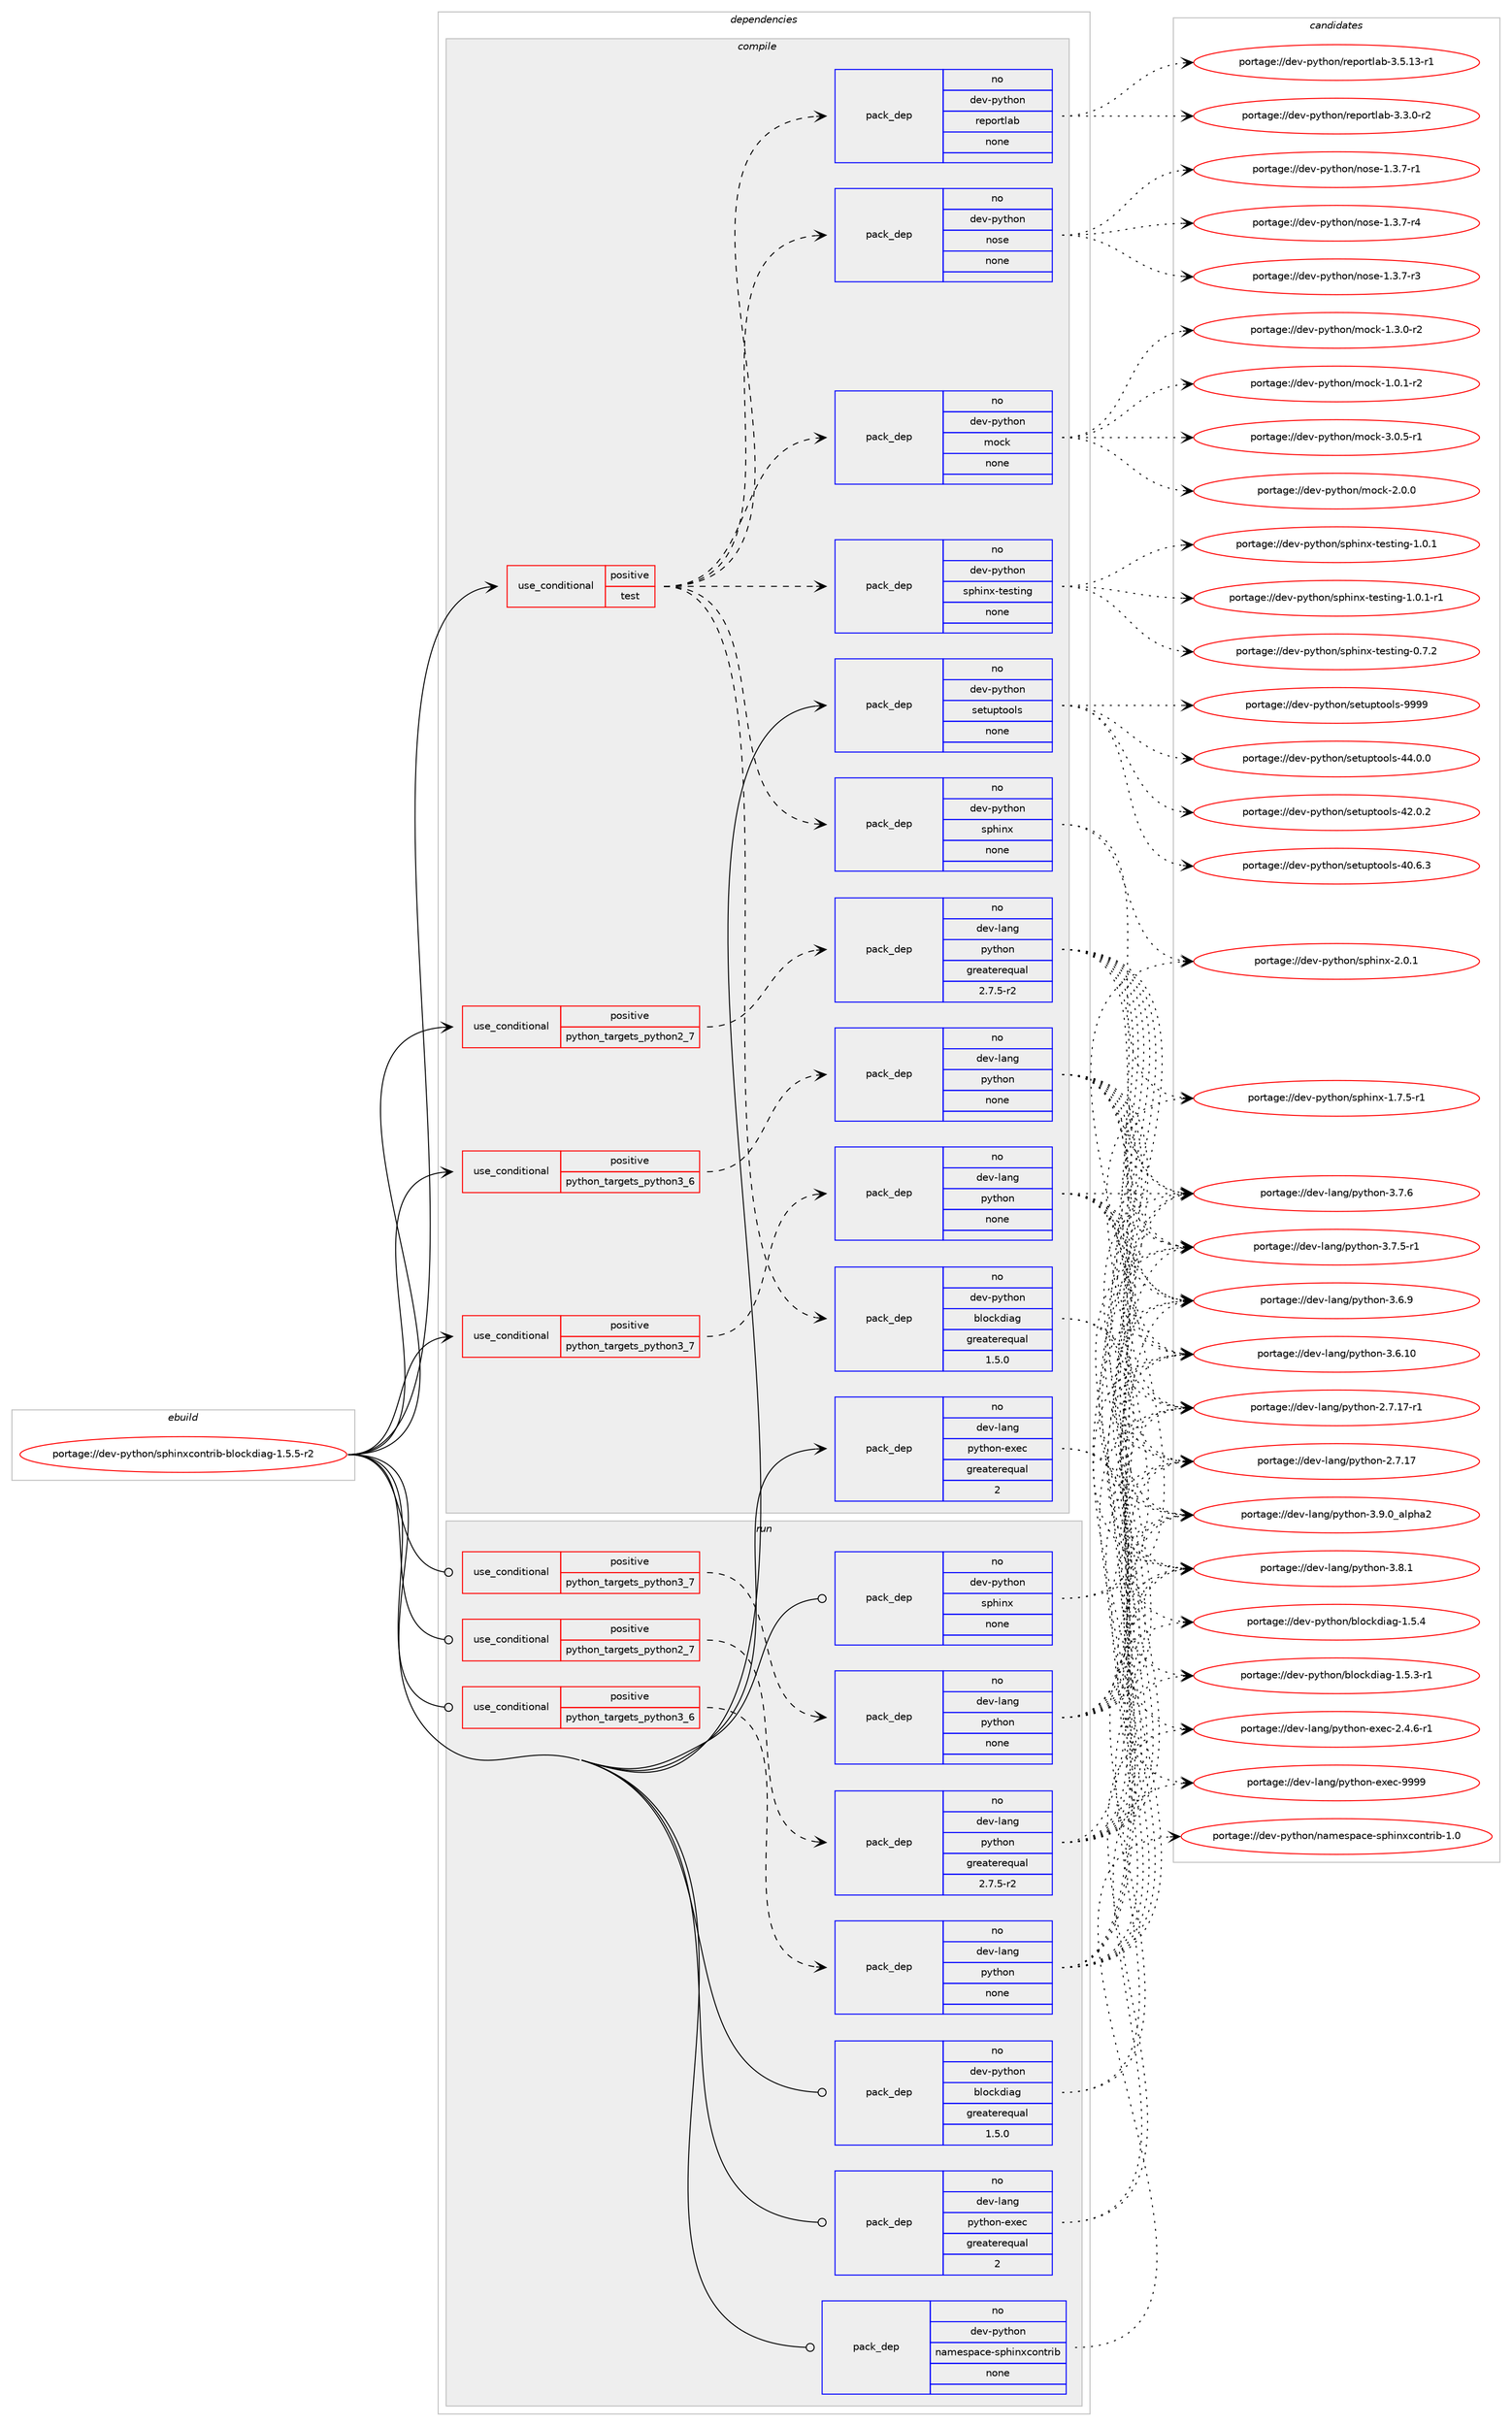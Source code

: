 digraph prolog {

# *************
# Graph options
# *************

newrank=true;
concentrate=true;
compound=true;
graph [rankdir=LR,fontname=Helvetica,fontsize=10,ranksep=1.5];#, ranksep=2.5, nodesep=0.2];
edge  [arrowhead=vee];
node  [fontname=Helvetica,fontsize=10];

# **********
# The ebuild
# **********

subgraph cluster_leftcol {
color=gray;
label=<<i>ebuild</i>>;
id [label="portage://dev-python/sphinxcontrib-blockdiag-1.5.5-r2", color=red, width=4, href="../dev-python/sphinxcontrib-blockdiag-1.5.5-r2.svg"];
}

# ****************
# The dependencies
# ****************

subgraph cluster_midcol {
color=gray;
label=<<i>dependencies</i>>;
subgraph cluster_compile {
fillcolor="#eeeeee";
style=filled;
label=<<i>compile</i>>;
subgraph cond105606 {
dependency424709 [label=<<TABLE BORDER="0" CELLBORDER="1" CELLSPACING="0" CELLPADDING="4"><TR><TD ROWSPAN="3" CELLPADDING="10">use_conditional</TD></TR><TR><TD>positive</TD></TR><TR><TD>python_targets_python2_7</TD></TR></TABLE>>, shape=none, color=red];
subgraph pack314205 {
dependency424710 [label=<<TABLE BORDER="0" CELLBORDER="1" CELLSPACING="0" CELLPADDING="4" WIDTH="220"><TR><TD ROWSPAN="6" CELLPADDING="30">pack_dep</TD></TR><TR><TD WIDTH="110">no</TD></TR><TR><TD>dev-lang</TD></TR><TR><TD>python</TD></TR><TR><TD>greaterequal</TD></TR><TR><TD>2.7.5-r2</TD></TR></TABLE>>, shape=none, color=blue];
}
dependency424709:e -> dependency424710:w [weight=20,style="dashed",arrowhead="vee"];
}
id:e -> dependency424709:w [weight=20,style="solid",arrowhead="vee"];
subgraph cond105607 {
dependency424711 [label=<<TABLE BORDER="0" CELLBORDER="1" CELLSPACING="0" CELLPADDING="4"><TR><TD ROWSPAN="3" CELLPADDING="10">use_conditional</TD></TR><TR><TD>positive</TD></TR><TR><TD>python_targets_python3_6</TD></TR></TABLE>>, shape=none, color=red];
subgraph pack314206 {
dependency424712 [label=<<TABLE BORDER="0" CELLBORDER="1" CELLSPACING="0" CELLPADDING="4" WIDTH="220"><TR><TD ROWSPAN="6" CELLPADDING="30">pack_dep</TD></TR><TR><TD WIDTH="110">no</TD></TR><TR><TD>dev-lang</TD></TR><TR><TD>python</TD></TR><TR><TD>none</TD></TR><TR><TD></TD></TR></TABLE>>, shape=none, color=blue];
}
dependency424711:e -> dependency424712:w [weight=20,style="dashed",arrowhead="vee"];
}
id:e -> dependency424711:w [weight=20,style="solid",arrowhead="vee"];
subgraph cond105608 {
dependency424713 [label=<<TABLE BORDER="0" CELLBORDER="1" CELLSPACING="0" CELLPADDING="4"><TR><TD ROWSPAN="3" CELLPADDING="10">use_conditional</TD></TR><TR><TD>positive</TD></TR><TR><TD>python_targets_python3_7</TD></TR></TABLE>>, shape=none, color=red];
subgraph pack314207 {
dependency424714 [label=<<TABLE BORDER="0" CELLBORDER="1" CELLSPACING="0" CELLPADDING="4" WIDTH="220"><TR><TD ROWSPAN="6" CELLPADDING="30">pack_dep</TD></TR><TR><TD WIDTH="110">no</TD></TR><TR><TD>dev-lang</TD></TR><TR><TD>python</TD></TR><TR><TD>none</TD></TR><TR><TD></TD></TR></TABLE>>, shape=none, color=blue];
}
dependency424713:e -> dependency424714:w [weight=20,style="dashed",arrowhead="vee"];
}
id:e -> dependency424713:w [weight=20,style="solid",arrowhead="vee"];
subgraph cond105609 {
dependency424715 [label=<<TABLE BORDER="0" CELLBORDER="1" CELLSPACING="0" CELLPADDING="4"><TR><TD ROWSPAN="3" CELLPADDING="10">use_conditional</TD></TR><TR><TD>positive</TD></TR><TR><TD>test</TD></TR></TABLE>>, shape=none, color=red];
subgraph pack314208 {
dependency424716 [label=<<TABLE BORDER="0" CELLBORDER="1" CELLSPACING="0" CELLPADDING="4" WIDTH="220"><TR><TD ROWSPAN="6" CELLPADDING="30">pack_dep</TD></TR><TR><TD WIDTH="110">no</TD></TR><TR><TD>dev-python</TD></TR><TR><TD>sphinx</TD></TR><TR><TD>none</TD></TR><TR><TD></TD></TR></TABLE>>, shape=none, color=blue];
}
dependency424715:e -> dependency424716:w [weight=20,style="dashed",arrowhead="vee"];
subgraph pack314209 {
dependency424717 [label=<<TABLE BORDER="0" CELLBORDER="1" CELLSPACING="0" CELLPADDING="4" WIDTH="220"><TR><TD ROWSPAN="6" CELLPADDING="30">pack_dep</TD></TR><TR><TD WIDTH="110">no</TD></TR><TR><TD>dev-python</TD></TR><TR><TD>blockdiag</TD></TR><TR><TD>greaterequal</TD></TR><TR><TD>1.5.0</TD></TR></TABLE>>, shape=none, color=blue];
}
dependency424715:e -> dependency424717:w [weight=20,style="dashed",arrowhead="vee"];
subgraph pack314210 {
dependency424718 [label=<<TABLE BORDER="0" CELLBORDER="1" CELLSPACING="0" CELLPADDING="4" WIDTH="220"><TR><TD ROWSPAN="6" CELLPADDING="30">pack_dep</TD></TR><TR><TD WIDTH="110">no</TD></TR><TR><TD>dev-python</TD></TR><TR><TD>mock</TD></TR><TR><TD>none</TD></TR><TR><TD></TD></TR></TABLE>>, shape=none, color=blue];
}
dependency424715:e -> dependency424718:w [weight=20,style="dashed",arrowhead="vee"];
subgraph pack314211 {
dependency424719 [label=<<TABLE BORDER="0" CELLBORDER="1" CELLSPACING="0" CELLPADDING="4" WIDTH="220"><TR><TD ROWSPAN="6" CELLPADDING="30">pack_dep</TD></TR><TR><TD WIDTH="110">no</TD></TR><TR><TD>dev-python</TD></TR><TR><TD>nose</TD></TR><TR><TD>none</TD></TR><TR><TD></TD></TR></TABLE>>, shape=none, color=blue];
}
dependency424715:e -> dependency424719:w [weight=20,style="dashed",arrowhead="vee"];
subgraph pack314212 {
dependency424720 [label=<<TABLE BORDER="0" CELLBORDER="1" CELLSPACING="0" CELLPADDING="4" WIDTH="220"><TR><TD ROWSPAN="6" CELLPADDING="30">pack_dep</TD></TR><TR><TD WIDTH="110">no</TD></TR><TR><TD>dev-python</TD></TR><TR><TD>reportlab</TD></TR><TR><TD>none</TD></TR><TR><TD></TD></TR></TABLE>>, shape=none, color=blue];
}
dependency424715:e -> dependency424720:w [weight=20,style="dashed",arrowhead="vee"];
subgraph pack314213 {
dependency424721 [label=<<TABLE BORDER="0" CELLBORDER="1" CELLSPACING="0" CELLPADDING="4" WIDTH="220"><TR><TD ROWSPAN="6" CELLPADDING="30">pack_dep</TD></TR><TR><TD WIDTH="110">no</TD></TR><TR><TD>dev-python</TD></TR><TR><TD>sphinx-testing</TD></TR><TR><TD>none</TD></TR><TR><TD></TD></TR></TABLE>>, shape=none, color=blue];
}
dependency424715:e -> dependency424721:w [weight=20,style="dashed",arrowhead="vee"];
}
id:e -> dependency424715:w [weight=20,style="solid",arrowhead="vee"];
subgraph pack314214 {
dependency424722 [label=<<TABLE BORDER="0" CELLBORDER="1" CELLSPACING="0" CELLPADDING="4" WIDTH="220"><TR><TD ROWSPAN="6" CELLPADDING="30">pack_dep</TD></TR><TR><TD WIDTH="110">no</TD></TR><TR><TD>dev-lang</TD></TR><TR><TD>python-exec</TD></TR><TR><TD>greaterequal</TD></TR><TR><TD>2</TD></TR></TABLE>>, shape=none, color=blue];
}
id:e -> dependency424722:w [weight=20,style="solid",arrowhead="vee"];
subgraph pack314215 {
dependency424723 [label=<<TABLE BORDER="0" CELLBORDER="1" CELLSPACING="0" CELLPADDING="4" WIDTH="220"><TR><TD ROWSPAN="6" CELLPADDING="30">pack_dep</TD></TR><TR><TD WIDTH="110">no</TD></TR><TR><TD>dev-python</TD></TR><TR><TD>setuptools</TD></TR><TR><TD>none</TD></TR><TR><TD></TD></TR></TABLE>>, shape=none, color=blue];
}
id:e -> dependency424723:w [weight=20,style="solid",arrowhead="vee"];
}
subgraph cluster_compileandrun {
fillcolor="#eeeeee";
style=filled;
label=<<i>compile and run</i>>;
}
subgraph cluster_run {
fillcolor="#eeeeee";
style=filled;
label=<<i>run</i>>;
subgraph cond105610 {
dependency424724 [label=<<TABLE BORDER="0" CELLBORDER="1" CELLSPACING="0" CELLPADDING="4"><TR><TD ROWSPAN="3" CELLPADDING="10">use_conditional</TD></TR><TR><TD>positive</TD></TR><TR><TD>python_targets_python2_7</TD></TR></TABLE>>, shape=none, color=red];
subgraph pack314216 {
dependency424725 [label=<<TABLE BORDER="0" CELLBORDER="1" CELLSPACING="0" CELLPADDING="4" WIDTH="220"><TR><TD ROWSPAN="6" CELLPADDING="30">pack_dep</TD></TR><TR><TD WIDTH="110">no</TD></TR><TR><TD>dev-lang</TD></TR><TR><TD>python</TD></TR><TR><TD>greaterequal</TD></TR><TR><TD>2.7.5-r2</TD></TR></TABLE>>, shape=none, color=blue];
}
dependency424724:e -> dependency424725:w [weight=20,style="dashed",arrowhead="vee"];
}
id:e -> dependency424724:w [weight=20,style="solid",arrowhead="odot"];
subgraph cond105611 {
dependency424726 [label=<<TABLE BORDER="0" CELLBORDER="1" CELLSPACING="0" CELLPADDING="4"><TR><TD ROWSPAN="3" CELLPADDING="10">use_conditional</TD></TR><TR><TD>positive</TD></TR><TR><TD>python_targets_python3_6</TD></TR></TABLE>>, shape=none, color=red];
subgraph pack314217 {
dependency424727 [label=<<TABLE BORDER="0" CELLBORDER="1" CELLSPACING="0" CELLPADDING="4" WIDTH="220"><TR><TD ROWSPAN="6" CELLPADDING="30">pack_dep</TD></TR><TR><TD WIDTH="110">no</TD></TR><TR><TD>dev-lang</TD></TR><TR><TD>python</TD></TR><TR><TD>none</TD></TR><TR><TD></TD></TR></TABLE>>, shape=none, color=blue];
}
dependency424726:e -> dependency424727:w [weight=20,style="dashed",arrowhead="vee"];
}
id:e -> dependency424726:w [weight=20,style="solid",arrowhead="odot"];
subgraph cond105612 {
dependency424728 [label=<<TABLE BORDER="0" CELLBORDER="1" CELLSPACING="0" CELLPADDING="4"><TR><TD ROWSPAN="3" CELLPADDING="10">use_conditional</TD></TR><TR><TD>positive</TD></TR><TR><TD>python_targets_python3_7</TD></TR></TABLE>>, shape=none, color=red];
subgraph pack314218 {
dependency424729 [label=<<TABLE BORDER="0" CELLBORDER="1" CELLSPACING="0" CELLPADDING="4" WIDTH="220"><TR><TD ROWSPAN="6" CELLPADDING="30">pack_dep</TD></TR><TR><TD WIDTH="110">no</TD></TR><TR><TD>dev-lang</TD></TR><TR><TD>python</TD></TR><TR><TD>none</TD></TR><TR><TD></TD></TR></TABLE>>, shape=none, color=blue];
}
dependency424728:e -> dependency424729:w [weight=20,style="dashed",arrowhead="vee"];
}
id:e -> dependency424728:w [weight=20,style="solid",arrowhead="odot"];
subgraph pack314219 {
dependency424730 [label=<<TABLE BORDER="0" CELLBORDER="1" CELLSPACING="0" CELLPADDING="4" WIDTH="220"><TR><TD ROWSPAN="6" CELLPADDING="30">pack_dep</TD></TR><TR><TD WIDTH="110">no</TD></TR><TR><TD>dev-lang</TD></TR><TR><TD>python-exec</TD></TR><TR><TD>greaterequal</TD></TR><TR><TD>2</TD></TR></TABLE>>, shape=none, color=blue];
}
id:e -> dependency424730:w [weight=20,style="solid",arrowhead="odot"];
subgraph pack314220 {
dependency424731 [label=<<TABLE BORDER="0" CELLBORDER="1" CELLSPACING="0" CELLPADDING="4" WIDTH="220"><TR><TD ROWSPAN="6" CELLPADDING="30">pack_dep</TD></TR><TR><TD WIDTH="110">no</TD></TR><TR><TD>dev-python</TD></TR><TR><TD>blockdiag</TD></TR><TR><TD>greaterequal</TD></TR><TR><TD>1.5.0</TD></TR></TABLE>>, shape=none, color=blue];
}
id:e -> dependency424731:w [weight=20,style="solid",arrowhead="odot"];
subgraph pack314221 {
dependency424732 [label=<<TABLE BORDER="0" CELLBORDER="1" CELLSPACING="0" CELLPADDING="4" WIDTH="220"><TR><TD ROWSPAN="6" CELLPADDING="30">pack_dep</TD></TR><TR><TD WIDTH="110">no</TD></TR><TR><TD>dev-python</TD></TR><TR><TD>namespace-sphinxcontrib</TD></TR><TR><TD>none</TD></TR><TR><TD></TD></TR></TABLE>>, shape=none, color=blue];
}
id:e -> dependency424732:w [weight=20,style="solid",arrowhead="odot"];
subgraph pack314222 {
dependency424733 [label=<<TABLE BORDER="0" CELLBORDER="1" CELLSPACING="0" CELLPADDING="4" WIDTH="220"><TR><TD ROWSPAN="6" CELLPADDING="30">pack_dep</TD></TR><TR><TD WIDTH="110">no</TD></TR><TR><TD>dev-python</TD></TR><TR><TD>sphinx</TD></TR><TR><TD>none</TD></TR><TR><TD></TD></TR></TABLE>>, shape=none, color=blue];
}
id:e -> dependency424733:w [weight=20,style="solid",arrowhead="odot"];
}
}

# **************
# The candidates
# **************

subgraph cluster_choices {
rank=same;
color=gray;
label=<<i>candidates</i>>;

subgraph choice314205 {
color=black;
nodesep=1;
choice10010111845108971101034711212111610411111045514657464895971081121049750 [label="portage://dev-lang/python-3.9.0_alpha2", color=red, width=4,href="../dev-lang/python-3.9.0_alpha2.svg"];
choice100101118451089711010347112121116104111110455146564649 [label="portage://dev-lang/python-3.8.1", color=red, width=4,href="../dev-lang/python-3.8.1.svg"];
choice100101118451089711010347112121116104111110455146554654 [label="portage://dev-lang/python-3.7.6", color=red, width=4,href="../dev-lang/python-3.7.6.svg"];
choice1001011184510897110103471121211161041111104551465546534511449 [label="portage://dev-lang/python-3.7.5-r1", color=red, width=4,href="../dev-lang/python-3.7.5-r1.svg"];
choice100101118451089711010347112121116104111110455146544657 [label="portage://dev-lang/python-3.6.9", color=red, width=4,href="../dev-lang/python-3.6.9.svg"];
choice10010111845108971101034711212111610411111045514654464948 [label="portage://dev-lang/python-3.6.10", color=red, width=4,href="../dev-lang/python-3.6.10.svg"];
choice100101118451089711010347112121116104111110455046554649554511449 [label="portage://dev-lang/python-2.7.17-r1", color=red, width=4,href="../dev-lang/python-2.7.17-r1.svg"];
choice10010111845108971101034711212111610411111045504655464955 [label="portage://dev-lang/python-2.7.17", color=red, width=4,href="../dev-lang/python-2.7.17.svg"];
dependency424710:e -> choice10010111845108971101034711212111610411111045514657464895971081121049750:w [style=dotted,weight="100"];
dependency424710:e -> choice100101118451089711010347112121116104111110455146564649:w [style=dotted,weight="100"];
dependency424710:e -> choice100101118451089711010347112121116104111110455146554654:w [style=dotted,weight="100"];
dependency424710:e -> choice1001011184510897110103471121211161041111104551465546534511449:w [style=dotted,weight="100"];
dependency424710:e -> choice100101118451089711010347112121116104111110455146544657:w [style=dotted,weight="100"];
dependency424710:e -> choice10010111845108971101034711212111610411111045514654464948:w [style=dotted,weight="100"];
dependency424710:e -> choice100101118451089711010347112121116104111110455046554649554511449:w [style=dotted,weight="100"];
dependency424710:e -> choice10010111845108971101034711212111610411111045504655464955:w [style=dotted,weight="100"];
}
subgraph choice314206 {
color=black;
nodesep=1;
choice10010111845108971101034711212111610411111045514657464895971081121049750 [label="portage://dev-lang/python-3.9.0_alpha2", color=red, width=4,href="../dev-lang/python-3.9.0_alpha2.svg"];
choice100101118451089711010347112121116104111110455146564649 [label="portage://dev-lang/python-3.8.1", color=red, width=4,href="../dev-lang/python-3.8.1.svg"];
choice100101118451089711010347112121116104111110455146554654 [label="portage://dev-lang/python-3.7.6", color=red, width=4,href="../dev-lang/python-3.7.6.svg"];
choice1001011184510897110103471121211161041111104551465546534511449 [label="portage://dev-lang/python-3.7.5-r1", color=red, width=4,href="../dev-lang/python-3.7.5-r1.svg"];
choice100101118451089711010347112121116104111110455146544657 [label="portage://dev-lang/python-3.6.9", color=red, width=4,href="../dev-lang/python-3.6.9.svg"];
choice10010111845108971101034711212111610411111045514654464948 [label="portage://dev-lang/python-3.6.10", color=red, width=4,href="../dev-lang/python-3.6.10.svg"];
choice100101118451089711010347112121116104111110455046554649554511449 [label="portage://dev-lang/python-2.7.17-r1", color=red, width=4,href="../dev-lang/python-2.7.17-r1.svg"];
choice10010111845108971101034711212111610411111045504655464955 [label="portage://dev-lang/python-2.7.17", color=red, width=4,href="../dev-lang/python-2.7.17.svg"];
dependency424712:e -> choice10010111845108971101034711212111610411111045514657464895971081121049750:w [style=dotted,weight="100"];
dependency424712:e -> choice100101118451089711010347112121116104111110455146564649:w [style=dotted,weight="100"];
dependency424712:e -> choice100101118451089711010347112121116104111110455146554654:w [style=dotted,weight="100"];
dependency424712:e -> choice1001011184510897110103471121211161041111104551465546534511449:w [style=dotted,weight="100"];
dependency424712:e -> choice100101118451089711010347112121116104111110455146544657:w [style=dotted,weight="100"];
dependency424712:e -> choice10010111845108971101034711212111610411111045514654464948:w [style=dotted,weight="100"];
dependency424712:e -> choice100101118451089711010347112121116104111110455046554649554511449:w [style=dotted,weight="100"];
dependency424712:e -> choice10010111845108971101034711212111610411111045504655464955:w [style=dotted,weight="100"];
}
subgraph choice314207 {
color=black;
nodesep=1;
choice10010111845108971101034711212111610411111045514657464895971081121049750 [label="portage://dev-lang/python-3.9.0_alpha2", color=red, width=4,href="../dev-lang/python-3.9.0_alpha2.svg"];
choice100101118451089711010347112121116104111110455146564649 [label="portage://dev-lang/python-3.8.1", color=red, width=4,href="../dev-lang/python-3.8.1.svg"];
choice100101118451089711010347112121116104111110455146554654 [label="portage://dev-lang/python-3.7.6", color=red, width=4,href="../dev-lang/python-3.7.6.svg"];
choice1001011184510897110103471121211161041111104551465546534511449 [label="portage://dev-lang/python-3.7.5-r1", color=red, width=4,href="../dev-lang/python-3.7.5-r1.svg"];
choice100101118451089711010347112121116104111110455146544657 [label="portage://dev-lang/python-3.6.9", color=red, width=4,href="../dev-lang/python-3.6.9.svg"];
choice10010111845108971101034711212111610411111045514654464948 [label="portage://dev-lang/python-3.6.10", color=red, width=4,href="../dev-lang/python-3.6.10.svg"];
choice100101118451089711010347112121116104111110455046554649554511449 [label="portage://dev-lang/python-2.7.17-r1", color=red, width=4,href="../dev-lang/python-2.7.17-r1.svg"];
choice10010111845108971101034711212111610411111045504655464955 [label="portage://dev-lang/python-2.7.17", color=red, width=4,href="../dev-lang/python-2.7.17.svg"];
dependency424714:e -> choice10010111845108971101034711212111610411111045514657464895971081121049750:w [style=dotted,weight="100"];
dependency424714:e -> choice100101118451089711010347112121116104111110455146564649:w [style=dotted,weight="100"];
dependency424714:e -> choice100101118451089711010347112121116104111110455146554654:w [style=dotted,weight="100"];
dependency424714:e -> choice1001011184510897110103471121211161041111104551465546534511449:w [style=dotted,weight="100"];
dependency424714:e -> choice100101118451089711010347112121116104111110455146544657:w [style=dotted,weight="100"];
dependency424714:e -> choice10010111845108971101034711212111610411111045514654464948:w [style=dotted,weight="100"];
dependency424714:e -> choice100101118451089711010347112121116104111110455046554649554511449:w [style=dotted,weight="100"];
dependency424714:e -> choice10010111845108971101034711212111610411111045504655464955:w [style=dotted,weight="100"];
}
subgraph choice314208 {
color=black;
nodesep=1;
choice1001011184511212111610411111047115112104105110120455046484649 [label="portage://dev-python/sphinx-2.0.1", color=red, width=4,href="../dev-python/sphinx-2.0.1.svg"];
choice10010111845112121116104111110471151121041051101204549465546534511449 [label="portage://dev-python/sphinx-1.7.5-r1", color=red, width=4,href="../dev-python/sphinx-1.7.5-r1.svg"];
dependency424716:e -> choice1001011184511212111610411111047115112104105110120455046484649:w [style=dotted,weight="100"];
dependency424716:e -> choice10010111845112121116104111110471151121041051101204549465546534511449:w [style=dotted,weight="100"];
}
subgraph choice314209 {
color=black;
nodesep=1;
choice1001011184511212111610411111047981081119910710010597103454946534652 [label="portage://dev-python/blockdiag-1.5.4", color=red, width=4,href="../dev-python/blockdiag-1.5.4.svg"];
choice10010111845112121116104111110479810811199107100105971034549465346514511449 [label="portage://dev-python/blockdiag-1.5.3-r1", color=red, width=4,href="../dev-python/blockdiag-1.5.3-r1.svg"];
dependency424717:e -> choice1001011184511212111610411111047981081119910710010597103454946534652:w [style=dotted,weight="100"];
dependency424717:e -> choice10010111845112121116104111110479810811199107100105971034549465346514511449:w [style=dotted,weight="100"];
}
subgraph choice314210 {
color=black;
nodesep=1;
choice1001011184511212111610411111047109111991074551464846534511449 [label="portage://dev-python/mock-3.0.5-r1", color=red, width=4,href="../dev-python/mock-3.0.5-r1.svg"];
choice100101118451121211161041111104710911199107455046484648 [label="portage://dev-python/mock-2.0.0", color=red, width=4,href="../dev-python/mock-2.0.0.svg"];
choice1001011184511212111610411111047109111991074549465146484511450 [label="portage://dev-python/mock-1.3.0-r2", color=red, width=4,href="../dev-python/mock-1.3.0-r2.svg"];
choice1001011184511212111610411111047109111991074549464846494511450 [label="portage://dev-python/mock-1.0.1-r2", color=red, width=4,href="../dev-python/mock-1.0.1-r2.svg"];
dependency424718:e -> choice1001011184511212111610411111047109111991074551464846534511449:w [style=dotted,weight="100"];
dependency424718:e -> choice100101118451121211161041111104710911199107455046484648:w [style=dotted,weight="100"];
dependency424718:e -> choice1001011184511212111610411111047109111991074549465146484511450:w [style=dotted,weight="100"];
dependency424718:e -> choice1001011184511212111610411111047109111991074549464846494511450:w [style=dotted,weight="100"];
}
subgraph choice314211 {
color=black;
nodesep=1;
choice10010111845112121116104111110471101111151014549465146554511452 [label="portage://dev-python/nose-1.3.7-r4", color=red, width=4,href="../dev-python/nose-1.3.7-r4.svg"];
choice10010111845112121116104111110471101111151014549465146554511451 [label="portage://dev-python/nose-1.3.7-r3", color=red, width=4,href="../dev-python/nose-1.3.7-r3.svg"];
choice10010111845112121116104111110471101111151014549465146554511449 [label="portage://dev-python/nose-1.3.7-r1", color=red, width=4,href="../dev-python/nose-1.3.7-r1.svg"];
dependency424719:e -> choice10010111845112121116104111110471101111151014549465146554511452:w [style=dotted,weight="100"];
dependency424719:e -> choice10010111845112121116104111110471101111151014549465146554511451:w [style=dotted,weight="100"];
dependency424719:e -> choice10010111845112121116104111110471101111151014549465146554511449:w [style=dotted,weight="100"];
}
subgraph choice314212 {
color=black;
nodesep=1;
choice10010111845112121116104111110471141011121111141161089798455146534649514511449 [label="portage://dev-python/reportlab-3.5.13-r1", color=red, width=4,href="../dev-python/reportlab-3.5.13-r1.svg"];
choice100101118451121211161041111104711410111211111411610897984551465146484511450 [label="portage://dev-python/reportlab-3.3.0-r2", color=red, width=4,href="../dev-python/reportlab-3.3.0-r2.svg"];
dependency424720:e -> choice10010111845112121116104111110471141011121111141161089798455146534649514511449:w [style=dotted,weight="100"];
dependency424720:e -> choice100101118451121211161041111104711410111211111411610897984551465146484511450:w [style=dotted,weight="100"];
}
subgraph choice314213 {
color=black;
nodesep=1;
choice1001011184511212111610411111047115112104105110120451161011151161051101034549464846494511449 [label="portage://dev-python/sphinx-testing-1.0.1-r1", color=red, width=4,href="../dev-python/sphinx-testing-1.0.1-r1.svg"];
choice100101118451121211161041111104711511210410511012045116101115116105110103454946484649 [label="portage://dev-python/sphinx-testing-1.0.1", color=red, width=4,href="../dev-python/sphinx-testing-1.0.1.svg"];
choice100101118451121211161041111104711511210410511012045116101115116105110103454846554650 [label="portage://dev-python/sphinx-testing-0.7.2", color=red, width=4,href="../dev-python/sphinx-testing-0.7.2.svg"];
dependency424721:e -> choice1001011184511212111610411111047115112104105110120451161011151161051101034549464846494511449:w [style=dotted,weight="100"];
dependency424721:e -> choice100101118451121211161041111104711511210410511012045116101115116105110103454946484649:w [style=dotted,weight="100"];
dependency424721:e -> choice100101118451121211161041111104711511210410511012045116101115116105110103454846554650:w [style=dotted,weight="100"];
}
subgraph choice314214 {
color=black;
nodesep=1;
choice10010111845108971101034711212111610411111045101120101994557575757 [label="portage://dev-lang/python-exec-9999", color=red, width=4,href="../dev-lang/python-exec-9999.svg"];
choice10010111845108971101034711212111610411111045101120101994550465246544511449 [label="portage://dev-lang/python-exec-2.4.6-r1", color=red, width=4,href="../dev-lang/python-exec-2.4.6-r1.svg"];
dependency424722:e -> choice10010111845108971101034711212111610411111045101120101994557575757:w [style=dotted,weight="100"];
dependency424722:e -> choice10010111845108971101034711212111610411111045101120101994550465246544511449:w [style=dotted,weight="100"];
}
subgraph choice314215 {
color=black;
nodesep=1;
choice10010111845112121116104111110471151011161171121161111111081154557575757 [label="portage://dev-python/setuptools-9999", color=red, width=4,href="../dev-python/setuptools-9999.svg"];
choice100101118451121211161041111104711510111611711211611111110811545525246484648 [label="portage://dev-python/setuptools-44.0.0", color=red, width=4,href="../dev-python/setuptools-44.0.0.svg"];
choice100101118451121211161041111104711510111611711211611111110811545525046484650 [label="portage://dev-python/setuptools-42.0.2", color=red, width=4,href="../dev-python/setuptools-42.0.2.svg"];
choice100101118451121211161041111104711510111611711211611111110811545524846544651 [label="portage://dev-python/setuptools-40.6.3", color=red, width=4,href="../dev-python/setuptools-40.6.3.svg"];
dependency424723:e -> choice10010111845112121116104111110471151011161171121161111111081154557575757:w [style=dotted,weight="100"];
dependency424723:e -> choice100101118451121211161041111104711510111611711211611111110811545525246484648:w [style=dotted,weight="100"];
dependency424723:e -> choice100101118451121211161041111104711510111611711211611111110811545525046484650:w [style=dotted,weight="100"];
dependency424723:e -> choice100101118451121211161041111104711510111611711211611111110811545524846544651:w [style=dotted,weight="100"];
}
subgraph choice314216 {
color=black;
nodesep=1;
choice10010111845108971101034711212111610411111045514657464895971081121049750 [label="portage://dev-lang/python-3.9.0_alpha2", color=red, width=4,href="../dev-lang/python-3.9.0_alpha2.svg"];
choice100101118451089711010347112121116104111110455146564649 [label="portage://dev-lang/python-3.8.1", color=red, width=4,href="../dev-lang/python-3.8.1.svg"];
choice100101118451089711010347112121116104111110455146554654 [label="portage://dev-lang/python-3.7.6", color=red, width=4,href="../dev-lang/python-3.7.6.svg"];
choice1001011184510897110103471121211161041111104551465546534511449 [label="portage://dev-lang/python-3.7.5-r1", color=red, width=4,href="../dev-lang/python-3.7.5-r1.svg"];
choice100101118451089711010347112121116104111110455146544657 [label="portage://dev-lang/python-3.6.9", color=red, width=4,href="../dev-lang/python-3.6.9.svg"];
choice10010111845108971101034711212111610411111045514654464948 [label="portage://dev-lang/python-3.6.10", color=red, width=4,href="../dev-lang/python-3.6.10.svg"];
choice100101118451089711010347112121116104111110455046554649554511449 [label="portage://dev-lang/python-2.7.17-r1", color=red, width=4,href="../dev-lang/python-2.7.17-r1.svg"];
choice10010111845108971101034711212111610411111045504655464955 [label="portage://dev-lang/python-2.7.17", color=red, width=4,href="../dev-lang/python-2.7.17.svg"];
dependency424725:e -> choice10010111845108971101034711212111610411111045514657464895971081121049750:w [style=dotted,weight="100"];
dependency424725:e -> choice100101118451089711010347112121116104111110455146564649:w [style=dotted,weight="100"];
dependency424725:e -> choice100101118451089711010347112121116104111110455146554654:w [style=dotted,weight="100"];
dependency424725:e -> choice1001011184510897110103471121211161041111104551465546534511449:w [style=dotted,weight="100"];
dependency424725:e -> choice100101118451089711010347112121116104111110455146544657:w [style=dotted,weight="100"];
dependency424725:e -> choice10010111845108971101034711212111610411111045514654464948:w [style=dotted,weight="100"];
dependency424725:e -> choice100101118451089711010347112121116104111110455046554649554511449:w [style=dotted,weight="100"];
dependency424725:e -> choice10010111845108971101034711212111610411111045504655464955:w [style=dotted,weight="100"];
}
subgraph choice314217 {
color=black;
nodesep=1;
choice10010111845108971101034711212111610411111045514657464895971081121049750 [label="portage://dev-lang/python-3.9.0_alpha2", color=red, width=4,href="../dev-lang/python-3.9.0_alpha2.svg"];
choice100101118451089711010347112121116104111110455146564649 [label="portage://dev-lang/python-3.8.1", color=red, width=4,href="../dev-lang/python-3.8.1.svg"];
choice100101118451089711010347112121116104111110455146554654 [label="portage://dev-lang/python-3.7.6", color=red, width=4,href="../dev-lang/python-3.7.6.svg"];
choice1001011184510897110103471121211161041111104551465546534511449 [label="portage://dev-lang/python-3.7.5-r1", color=red, width=4,href="../dev-lang/python-3.7.5-r1.svg"];
choice100101118451089711010347112121116104111110455146544657 [label="portage://dev-lang/python-3.6.9", color=red, width=4,href="../dev-lang/python-3.6.9.svg"];
choice10010111845108971101034711212111610411111045514654464948 [label="portage://dev-lang/python-3.6.10", color=red, width=4,href="../dev-lang/python-3.6.10.svg"];
choice100101118451089711010347112121116104111110455046554649554511449 [label="portage://dev-lang/python-2.7.17-r1", color=red, width=4,href="../dev-lang/python-2.7.17-r1.svg"];
choice10010111845108971101034711212111610411111045504655464955 [label="portage://dev-lang/python-2.7.17", color=red, width=4,href="../dev-lang/python-2.7.17.svg"];
dependency424727:e -> choice10010111845108971101034711212111610411111045514657464895971081121049750:w [style=dotted,weight="100"];
dependency424727:e -> choice100101118451089711010347112121116104111110455146564649:w [style=dotted,weight="100"];
dependency424727:e -> choice100101118451089711010347112121116104111110455146554654:w [style=dotted,weight="100"];
dependency424727:e -> choice1001011184510897110103471121211161041111104551465546534511449:w [style=dotted,weight="100"];
dependency424727:e -> choice100101118451089711010347112121116104111110455146544657:w [style=dotted,weight="100"];
dependency424727:e -> choice10010111845108971101034711212111610411111045514654464948:w [style=dotted,weight="100"];
dependency424727:e -> choice100101118451089711010347112121116104111110455046554649554511449:w [style=dotted,weight="100"];
dependency424727:e -> choice10010111845108971101034711212111610411111045504655464955:w [style=dotted,weight="100"];
}
subgraph choice314218 {
color=black;
nodesep=1;
choice10010111845108971101034711212111610411111045514657464895971081121049750 [label="portage://dev-lang/python-3.9.0_alpha2", color=red, width=4,href="../dev-lang/python-3.9.0_alpha2.svg"];
choice100101118451089711010347112121116104111110455146564649 [label="portage://dev-lang/python-3.8.1", color=red, width=4,href="../dev-lang/python-3.8.1.svg"];
choice100101118451089711010347112121116104111110455146554654 [label="portage://dev-lang/python-3.7.6", color=red, width=4,href="../dev-lang/python-3.7.6.svg"];
choice1001011184510897110103471121211161041111104551465546534511449 [label="portage://dev-lang/python-3.7.5-r1", color=red, width=4,href="../dev-lang/python-3.7.5-r1.svg"];
choice100101118451089711010347112121116104111110455146544657 [label="portage://dev-lang/python-3.6.9", color=red, width=4,href="../dev-lang/python-3.6.9.svg"];
choice10010111845108971101034711212111610411111045514654464948 [label="portage://dev-lang/python-3.6.10", color=red, width=4,href="../dev-lang/python-3.6.10.svg"];
choice100101118451089711010347112121116104111110455046554649554511449 [label="portage://dev-lang/python-2.7.17-r1", color=red, width=4,href="../dev-lang/python-2.7.17-r1.svg"];
choice10010111845108971101034711212111610411111045504655464955 [label="portage://dev-lang/python-2.7.17", color=red, width=4,href="../dev-lang/python-2.7.17.svg"];
dependency424729:e -> choice10010111845108971101034711212111610411111045514657464895971081121049750:w [style=dotted,weight="100"];
dependency424729:e -> choice100101118451089711010347112121116104111110455146564649:w [style=dotted,weight="100"];
dependency424729:e -> choice100101118451089711010347112121116104111110455146554654:w [style=dotted,weight="100"];
dependency424729:e -> choice1001011184510897110103471121211161041111104551465546534511449:w [style=dotted,weight="100"];
dependency424729:e -> choice100101118451089711010347112121116104111110455146544657:w [style=dotted,weight="100"];
dependency424729:e -> choice10010111845108971101034711212111610411111045514654464948:w [style=dotted,weight="100"];
dependency424729:e -> choice100101118451089711010347112121116104111110455046554649554511449:w [style=dotted,weight="100"];
dependency424729:e -> choice10010111845108971101034711212111610411111045504655464955:w [style=dotted,weight="100"];
}
subgraph choice314219 {
color=black;
nodesep=1;
choice10010111845108971101034711212111610411111045101120101994557575757 [label="portage://dev-lang/python-exec-9999", color=red, width=4,href="../dev-lang/python-exec-9999.svg"];
choice10010111845108971101034711212111610411111045101120101994550465246544511449 [label="portage://dev-lang/python-exec-2.4.6-r1", color=red, width=4,href="../dev-lang/python-exec-2.4.6-r1.svg"];
dependency424730:e -> choice10010111845108971101034711212111610411111045101120101994557575757:w [style=dotted,weight="100"];
dependency424730:e -> choice10010111845108971101034711212111610411111045101120101994550465246544511449:w [style=dotted,weight="100"];
}
subgraph choice314220 {
color=black;
nodesep=1;
choice1001011184511212111610411111047981081119910710010597103454946534652 [label="portage://dev-python/blockdiag-1.5.4", color=red, width=4,href="../dev-python/blockdiag-1.5.4.svg"];
choice10010111845112121116104111110479810811199107100105971034549465346514511449 [label="portage://dev-python/blockdiag-1.5.3-r1", color=red, width=4,href="../dev-python/blockdiag-1.5.3-r1.svg"];
dependency424731:e -> choice1001011184511212111610411111047981081119910710010597103454946534652:w [style=dotted,weight="100"];
dependency424731:e -> choice10010111845112121116104111110479810811199107100105971034549465346514511449:w [style=dotted,weight="100"];
}
subgraph choice314221 {
color=black;
nodesep=1;
choice100101118451121211161041111104711097109101115112979910145115112104105110120991111101161141059845494648 [label="portage://dev-python/namespace-sphinxcontrib-1.0", color=red, width=4,href="../dev-python/namespace-sphinxcontrib-1.0.svg"];
dependency424732:e -> choice100101118451121211161041111104711097109101115112979910145115112104105110120991111101161141059845494648:w [style=dotted,weight="100"];
}
subgraph choice314222 {
color=black;
nodesep=1;
choice1001011184511212111610411111047115112104105110120455046484649 [label="portage://dev-python/sphinx-2.0.1", color=red, width=4,href="../dev-python/sphinx-2.0.1.svg"];
choice10010111845112121116104111110471151121041051101204549465546534511449 [label="portage://dev-python/sphinx-1.7.5-r1", color=red, width=4,href="../dev-python/sphinx-1.7.5-r1.svg"];
dependency424733:e -> choice1001011184511212111610411111047115112104105110120455046484649:w [style=dotted,weight="100"];
dependency424733:e -> choice10010111845112121116104111110471151121041051101204549465546534511449:w [style=dotted,weight="100"];
}
}

}
